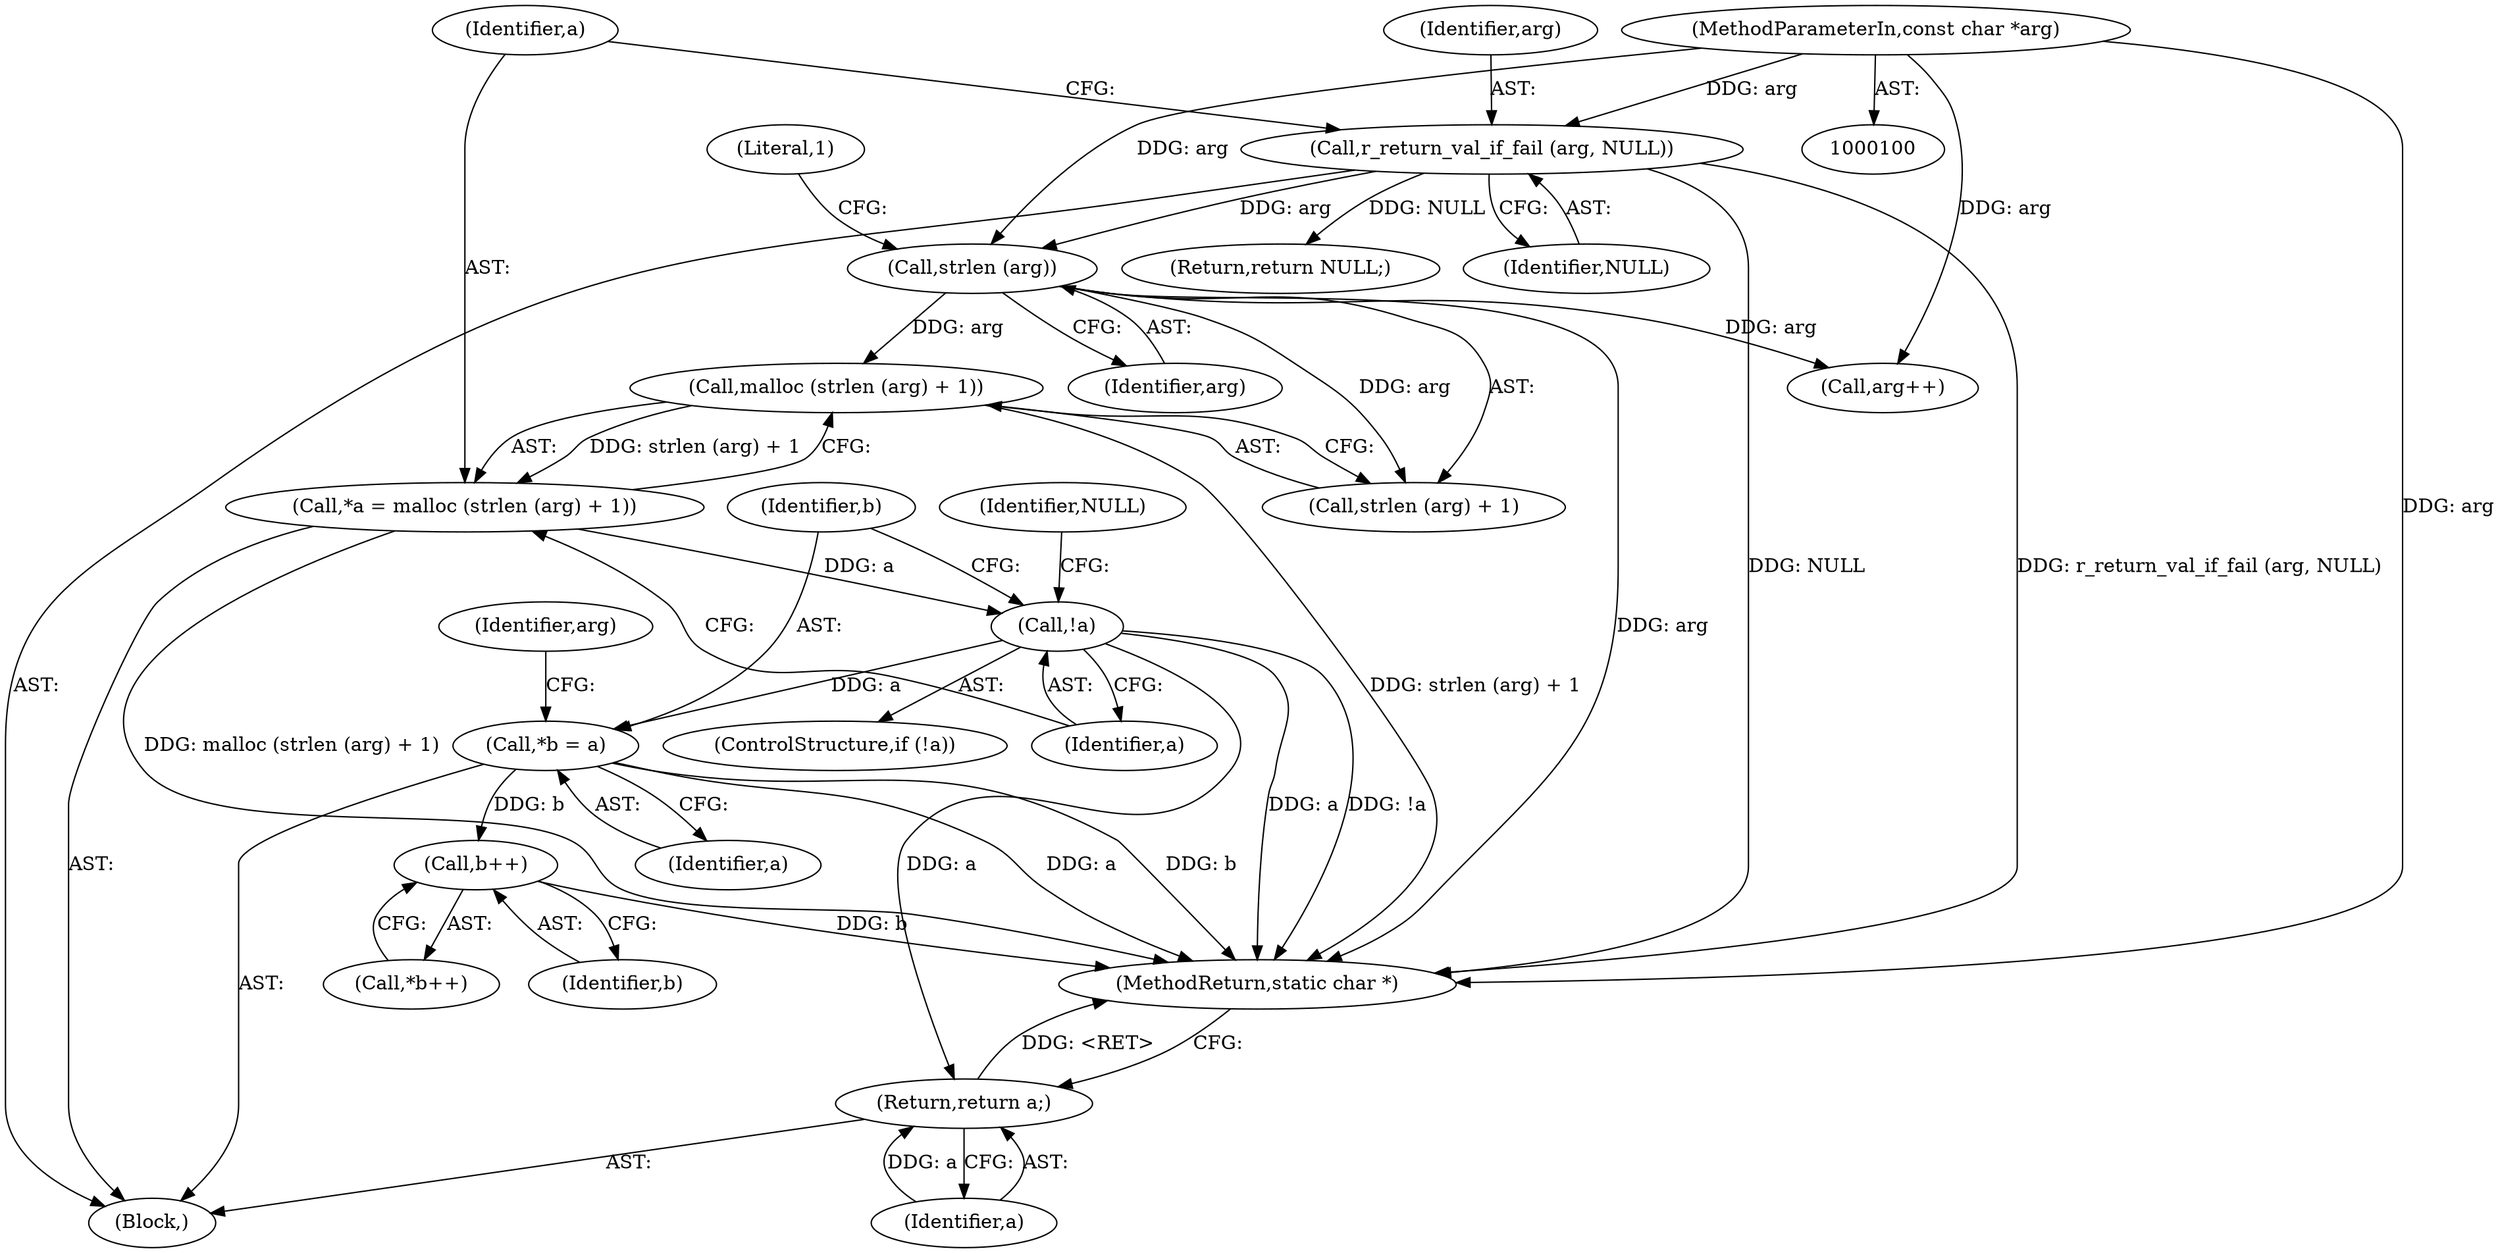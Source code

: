 digraph "0_radare2_5411543a310a470b1257fb93273cdd6e8dfcb3af@API" {
"1000109" [label="(Call,malloc (strlen (arg) + 1))"];
"1000111" [label="(Call,strlen (arg))"];
"1000103" [label="(Call,r_return_val_if_fail (arg, NULL))"];
"1000101" [label="(MethodParameterIn,const char *arg)"];
"1000107" [label="(Call,*a = malloc (strlen (arg) + 1))"];
"1000115" [label="(Call,!a)"];
"1000121" [label="(Call,*b = a)"];
"1000142" [label="(Call,b++)"];
"1000153" [label="(Return,return a;)"];
"1000109" [label="(Call,malloc (strlen (arg) + 1))"];
"1000141" [label="(Call,*b++)"];
"1000102" [label="(Block,)"];
"1000121" [label="(Call,*b = a)"];
"1000126" [label="(Identifier,arg)"];
"1000147" [label="(Call,arg++)"];
"1000153" [label="(Return,return a;)"];
"1000122" [label="(Identifier,b)"];
"1000101" [label="(MethodParameterIn,const char *arg)"];
"1000118" [label="(Return,return NULL;)"];
"1000119" [label="(Identifier,NULL)"];
"1000112" [label="(Identifier,arg)"];
"1000105" [label="(Identifier,NULL)"];
"1000114" [label="(ControlStructure,if (!a))"];
"1000107" [label="(Call,*a = malloc (strlen (arg) + 1))"];
"1000143" [label="(Identifier,b)"];
"1000115" [label="(Call,!a)"];
"1000104" [label="(Identifier,arg)"];
"1000116" [label="(Identifier,a)"];
"1000155" [label="(MethodReturn,static char *)"];
"1000123" [label="(Identifier,a)"];
"1000111" [label="(Call,strlen (arg))"];
"1000113" [label="(Literal,1)"];
"1000154" [label="(Identifier,a)"];
"1000108" [label="(Identifier,a)"];
"1000103" [label="(Call,r_return_val_if_fail (arg, NULL))"];
"1000142" [label="(Call,b++)"];
"1000110" [label="(Call,strlen (arg) + 1)"];
"1000109" -> "1000107"  [label="AST: "];
"1000109" -> "1000110"  [label="CFG: "];
"1000110" -> "1000109"  [label="AST: "];
"1000107" -> "1000109"  [label="CFG: "];
"1000109" -> "1000155"  [label="DDG: strlen (arg) + 1"];
"1000109" -> "1000107"  [label="DDG: strlen (arg) + 1"];
"1000111" -> "1000109"  [label="DDG: arg"];
"1000111" -> "1000110"  [label="AST: "];
"1000111" -> "1000112"  [label="CFG: "];
"1000112" -> "1000111"  [label="AST: "];
"1000113" -> "1000111"  [label="CFG: "];
"1000111" -> "1000155"  [label="DDG: arg"];
"1000111" -> "1000110"  [label="DDG: arg"];
"1000103" -> "1000111"  [label="DDG: arg"];
"1000101" -> "1000111"  [label="DDG: arg"];
"1000111" -> "1000147"  [label="DDG: arg"];
"1000103" -> "1000102"  [label="AST: "];
"1000103" -> "1000105"  [label="CFG: "];
"1000104" -> "1000103"  [label="AST: "];
"1000105" -> "1000103"  [label="AST: "];
"1000108" -> "1000103"  [label="CFG: "];
"1000103" -> "1000155"  [label="DDG: NULL"];
"1000103" -> "1000155"  [label="DDG: r_return_val_if_fail (arg, NULL)"];
"1000101" -> "1000103"  [label="DDG: arg"];
"1000103" -> "1000118"  [label="DDG: NULL"];
"1000101" -> "1000100"  [label="AST: "];
"1000101" -> "1000155"  [label="DDG: arg"];
"1000101" -> "1000147"  [label="DDG: arg"];
"1000107" -> "1000102"  [label="AST: "];
"1000108" -> "1000107"  [label="AST: "];
"1000116" -> "1000107"  [label="CFG: "];
"1000107" -> "1000155"  [label="DDG: malloc (strlen (arg) + 1)"];
"1000107" -> "1000115"  [label="DDG: a"];
"1000115" -> "1000114"  [label="AST: "];
"1000115" -> "1000116"  [label="CFG: "];
"1000116" -> "1000115"  [label="AST: "];
"1000119" -> "1000115"  [label="CFG: "];
"1000122" -> "1000115"  [label="CFG: "];
"1000115" -> "1000155"  [label="DDG: !a"];
"1000115" -> "1000155"  [label="DDG: a"];
"1000115" -> "1000121"  [label="DDG: a"];
"1000115" -> "1000153"  [label="DDG: a"];
"1000121" -> "1000102"  [label="AST: "];
"1000121" -> "1000123"  [label="CFG: "];
"1000122" -> "1000121"  [label="AST: "];
"1000123" -> "1000121"  [label="AST: "];
"1000126" -> "1000121"  [label="CFG: "];
"1000121" -> "1000155"  [label="DDG: a"];
"1000121" -> "1000155"  [label="DDG: b"];
"1000121" -> "1000142"  [label="DDG: b"];
"1000142" -> "1000141"  [label="AST: "];
"1000142" -> "1000143"  [label="CFG: "];
"1000143" -> "1000142"  [label="AST: "];
"1000141" -> "1000142"  [label="CFG: "];
"1000142" -> "1000155"  [label="DDG: b"];
"1000153" -> "1000102"  [label="AST: "];
"1000153" -> "1000154"  [label="CFG: "];
"1000154" -> "1000153"  [label="AST: "];
"1000155" -> "1000153"  [label="CFG: "];
"1000153" -> "1000155"  [label="DDG: <RET>"];
"1000154" -> "1000153"  [label="DDG: a"];
}
